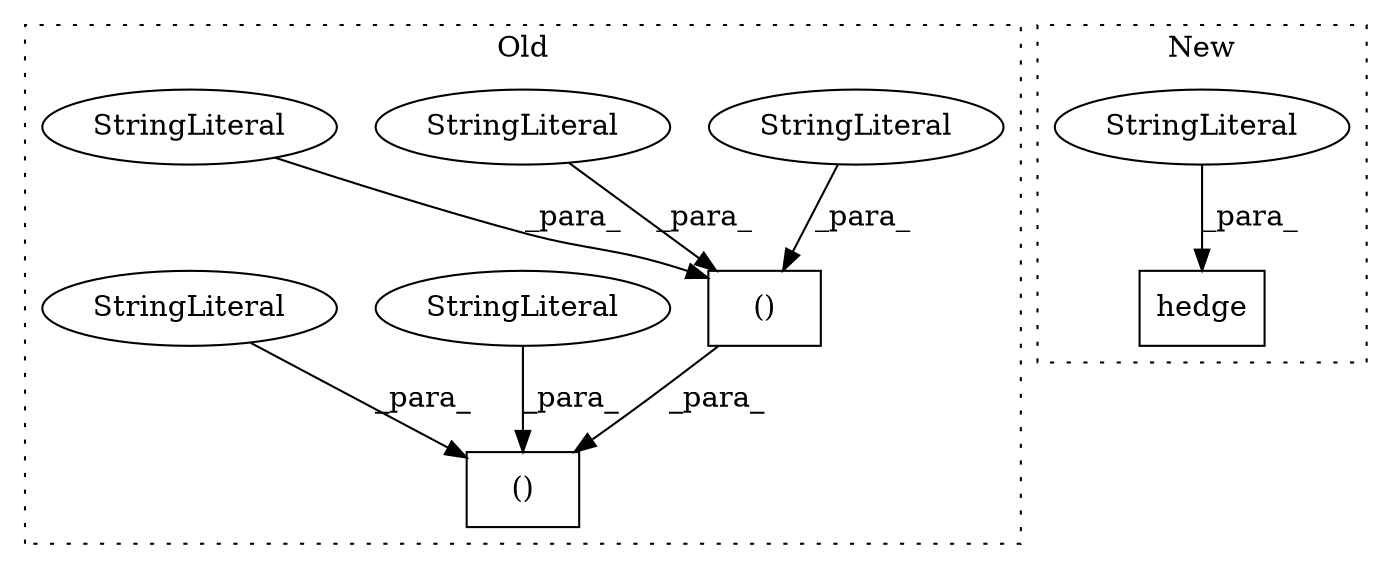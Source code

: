 digraph G {
subgraph cluster0 {
1 [label="()" a="106" s="5453" l="53" shape="box"];
3 [label="StringLiteral" a="45" s="5470" l="14" shape="ellipse"];
4 [label="StringLiteral" a="45" s="5453" l="4" shape="ellipse"];
6 [label="StringLiteral" a="45" s="5497" l="9" shape="ellipse"];
7 [label="()" a="106" s="5408" l="99" shape="box"];
8 [label="StringLiteral" a="45" s="5427" l="8" shape="ellipse"];
9 [label="StringLiteral" a="45" s="5408" l="6" shape="ellipse"];
label = "Old";
style="dotted";
}
subgraph cluster1 {
2 [label="hedge" a="32" s="4538,4585" l="6,1" shape="box"];
5 [label="StringLiteral" a="45" s="4544" l="41" shape="ellipse"];
label = "New";
style="dotted";
}
1 -> 7 [label="_para_"];
3 -> 1 [label="_para_"];
4 -> 1 [label="_para_"];
5 -> 2 [label="_para_"];
6 -> 1 [label="_para_"];
8 -> 7 [label="_para_"];
9 -> 7 [label="_para_"];
}